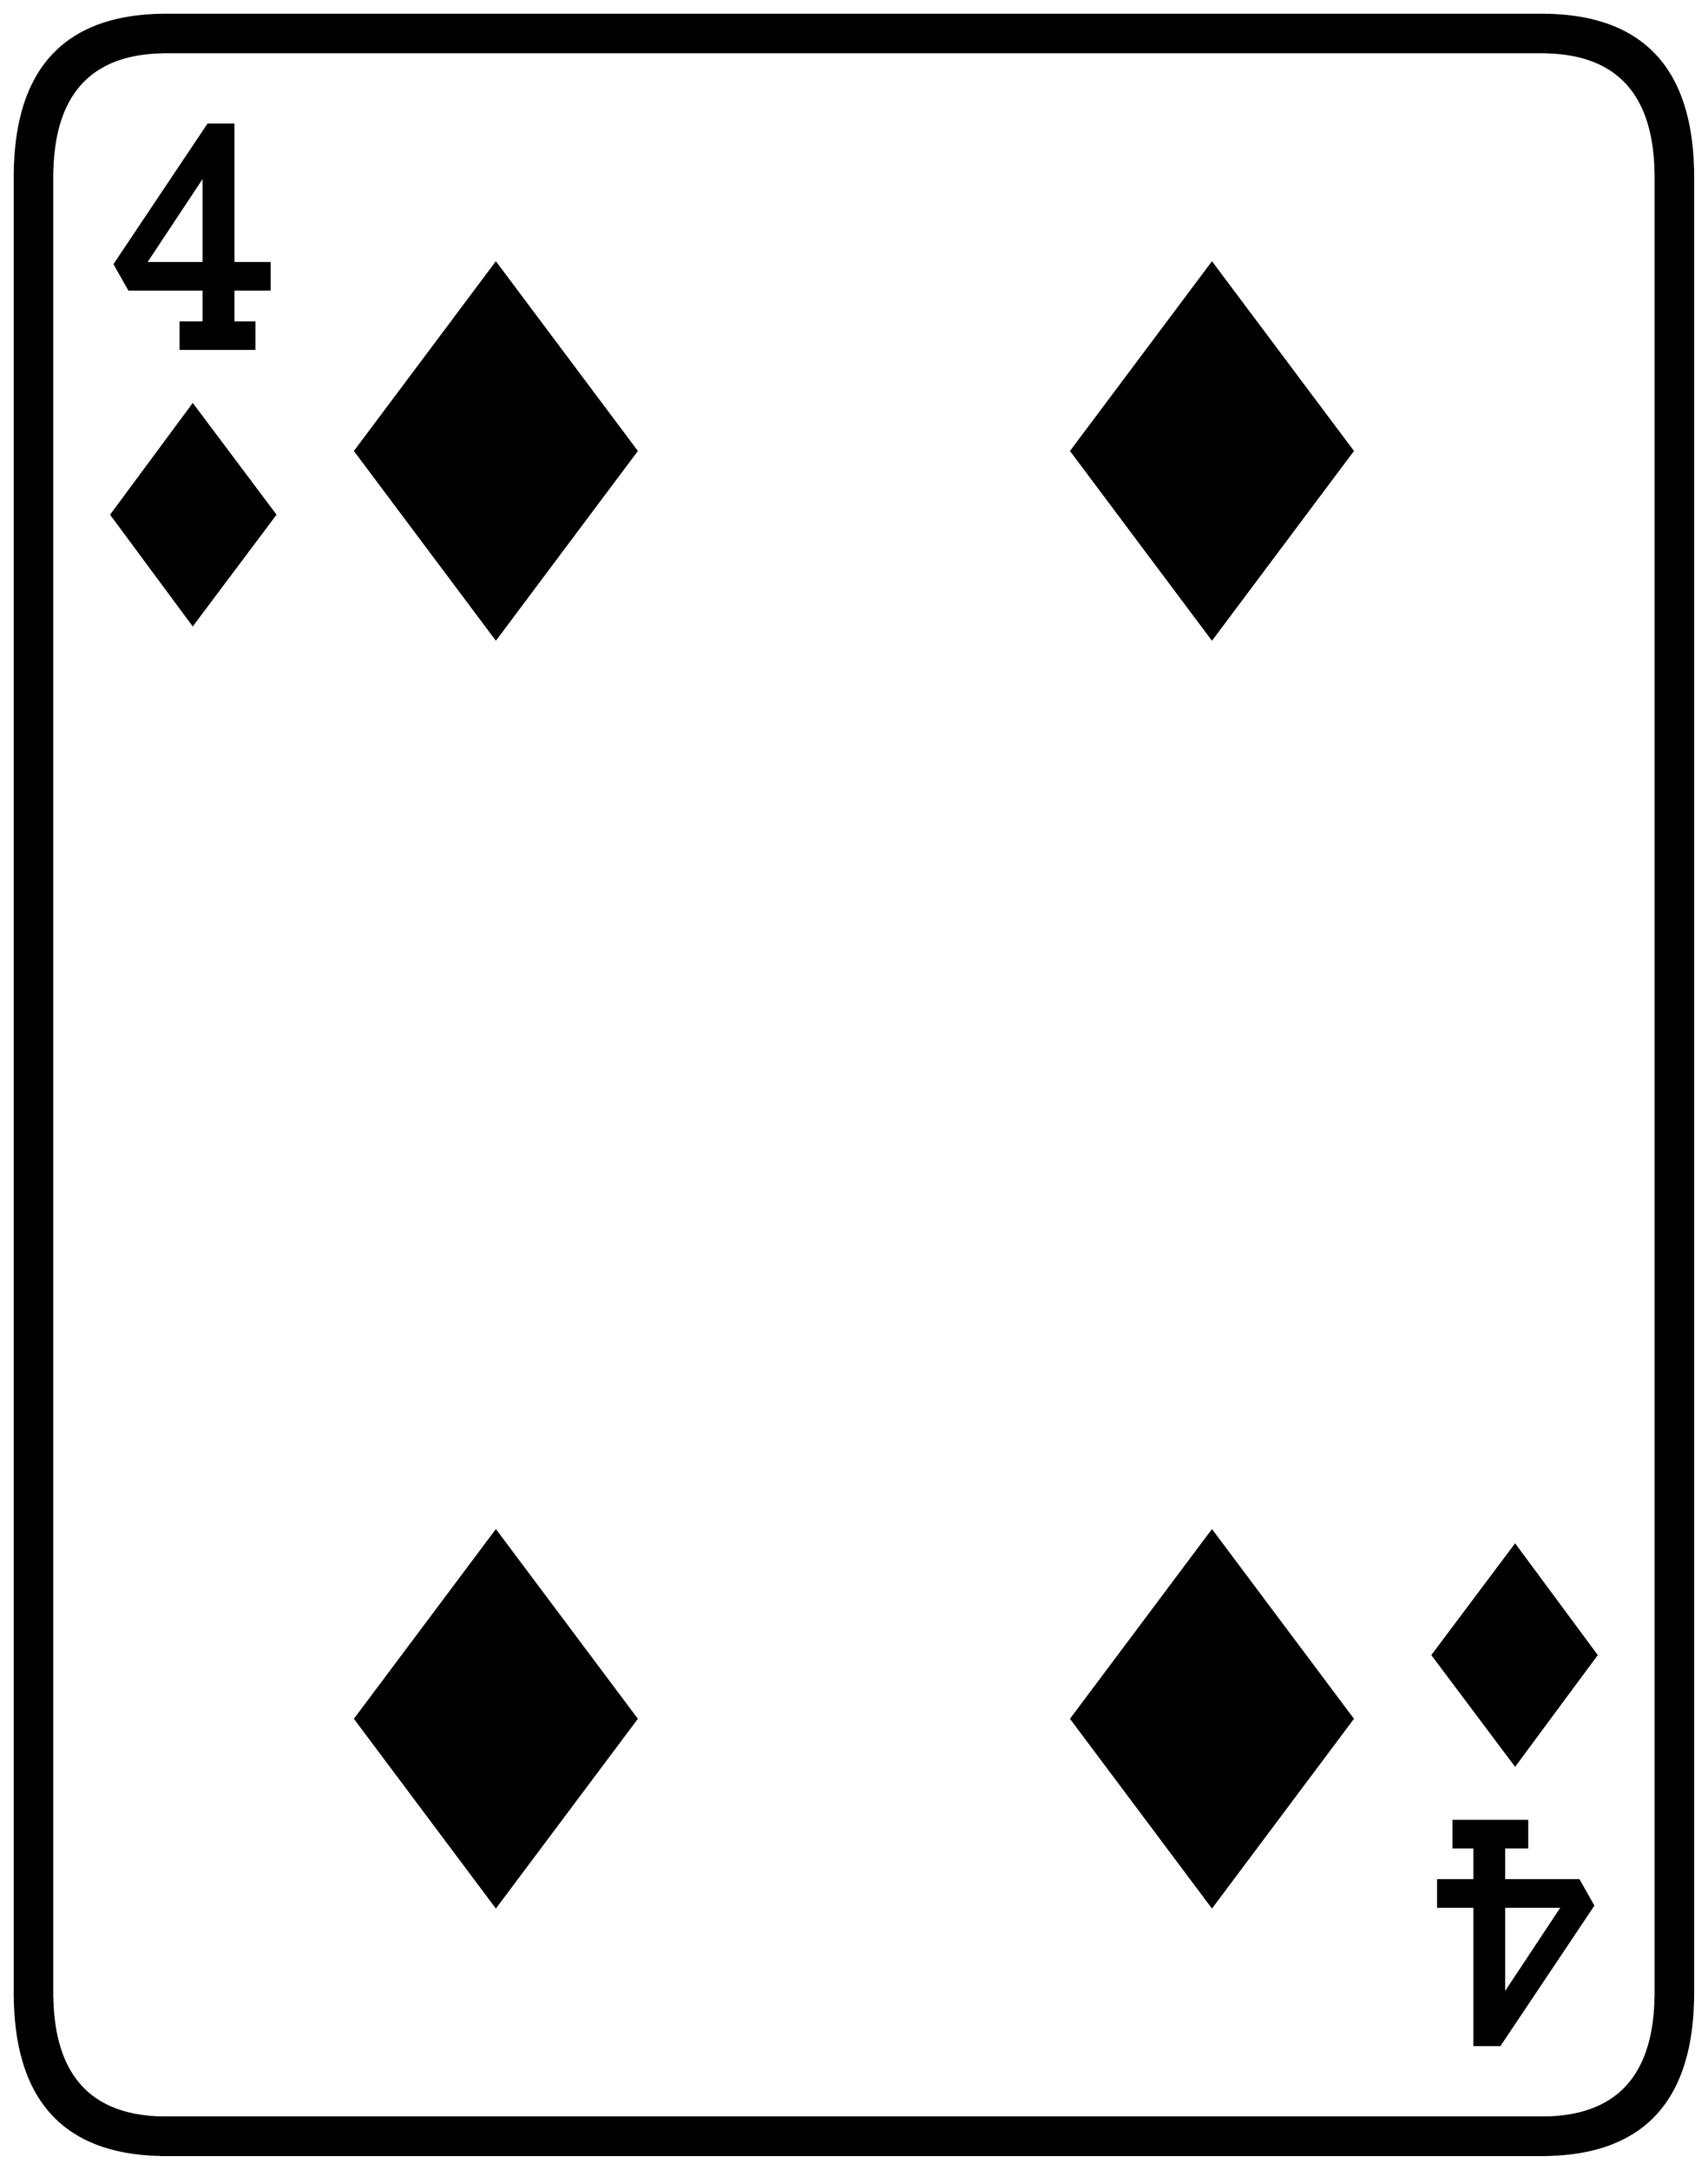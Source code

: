 


\begin{tikzpicture}[y=0.80pt, x=0.80pt, yscale=-1.0, xscale=1.0, inner sep=0pt, outer sep=0pt]
\begin{scope}[shift={(100.0,1706.0)},nonzero rule]
  \path[draw=.,fill=.,line width=1.600pt] (1578.0,244.0) .. controls
    (1578.0,342.667) and (1532.0,392.0) .. (1440.0,392.0) --
    (188.0,392.0) .. controls (96.0,392.0) and (50.0,342.667) ..
    (50.0,244.0) -- (50.0,-1408.0) .. controls (50.0,-1506.667)
    and (96.0,-1556.0) .. (188.0,-1556.0) -- (1440.0,-1556.0) ..
    controls (1532.0,-1556.0) and (1578.0,-1506.667) ..
    (1578.0,-1408.0) -- (1578.0,244.0) -- cycle(1544.0,244.0) --
    (1544.0,-1408.0) .. controls (1544.0,-1484.0) and
    (1509.333,-1522.0) .. (1440.0,-1522.0) -- (188.0,-1522.0) ..
    controls (118.667,-1522.0) and (84.0,-1484.0) ..
    (84.0,-1408.0) -- (84.0,244.0) .. controls (84.0,320.0) and
    (118.667,358.0) .. (188.0,358.0) -- (1440.0,358.0) .. controls
    (1509.333,358.0) and (1544.0,320.0) .. (1544.0,244.0) --
    cycle(1268.0,-1159.0) -- (1140.0,-988.0) -- (1012.0,-1159.0)
    -- (1140.0,-1330.0) -- (1268.0,-1159.0) --
    cycle(616.0,-1159.0) -- (488.0,-988.0) -- (360.0,-1159.0) --
    (488.0,-1330.0) -- (616.0,-1159.0) -- cycle(282.0,-1306.0)
    -- (249.0,-1306.0) -- (249.0,-1276.0) -- (268.0,-1276.0) --
    (268.0,-1252.0) -- (201.0,-1252.0) -- (201.0,-1276.0) --
    (222.0,-1276.0) -- (222.0,-1306.0) -- (154.0,-1306.0) --
    (141.0,-1329.0) -- (226.0,-1456.0) -- (249.0,-1456.0) --
    (249.0,-1330.0) -- (282.0,-1330.0) -- (282.0,-1306.0) --
    cycle(1490.0,-63.0) -- (1416.0,37.0) -- (1341.0,-63.0) --
    (1416.0,-163.0) -- (1490.0,-63.0) -- cycle(287.0,-1101.0) --
    (212.0,-1001.0) -- (138.0,-1101.0) -- (212.0,-1201.0) --
    (287.0,-1101.0) -- cycle(1487.0,165.0) -- (1402.0,292.0) --
    (1379.0,292.0) -- (1379.0,166.0) -- (1346.0,166.0) --
    (1346.0,142.0) -- (1379.0,142.0) -- (1379.0,112.0) --
    (1360.0,112.0) -- (1360.0,88.0) -- (1427.0,88.0) --
    (1427.0,112.0) -- (1406.0,112.0) -- (1406.0,142.0) --
    (1474.0,142.0) -- (1487.0,165.0) -- cycle(1268.0,-5.0) --
    (1140.0,166.0) -- (1012.0,-5.0) -- (1140.0,-176.0) --
    (1268.0,-5.0) -- cycle(616.0,-5.0) -- (488.0,166.0) --
    (360.0,-5.0) -- (488.0,-176.0) -- (616.0,-5.0) --
    cycle(222.0,-1330.0) -- (222.0,-1410.0) -- (169.0,-1330.0)
    -- (222.0,-1330.0) -- cycle(1459.0,166.0) -- (1406.0,166.0)
    -- (1406.0,246.0) -- (1459.0,166.0) -- cycle;
\end{scope}

\end{tikzpicture}

